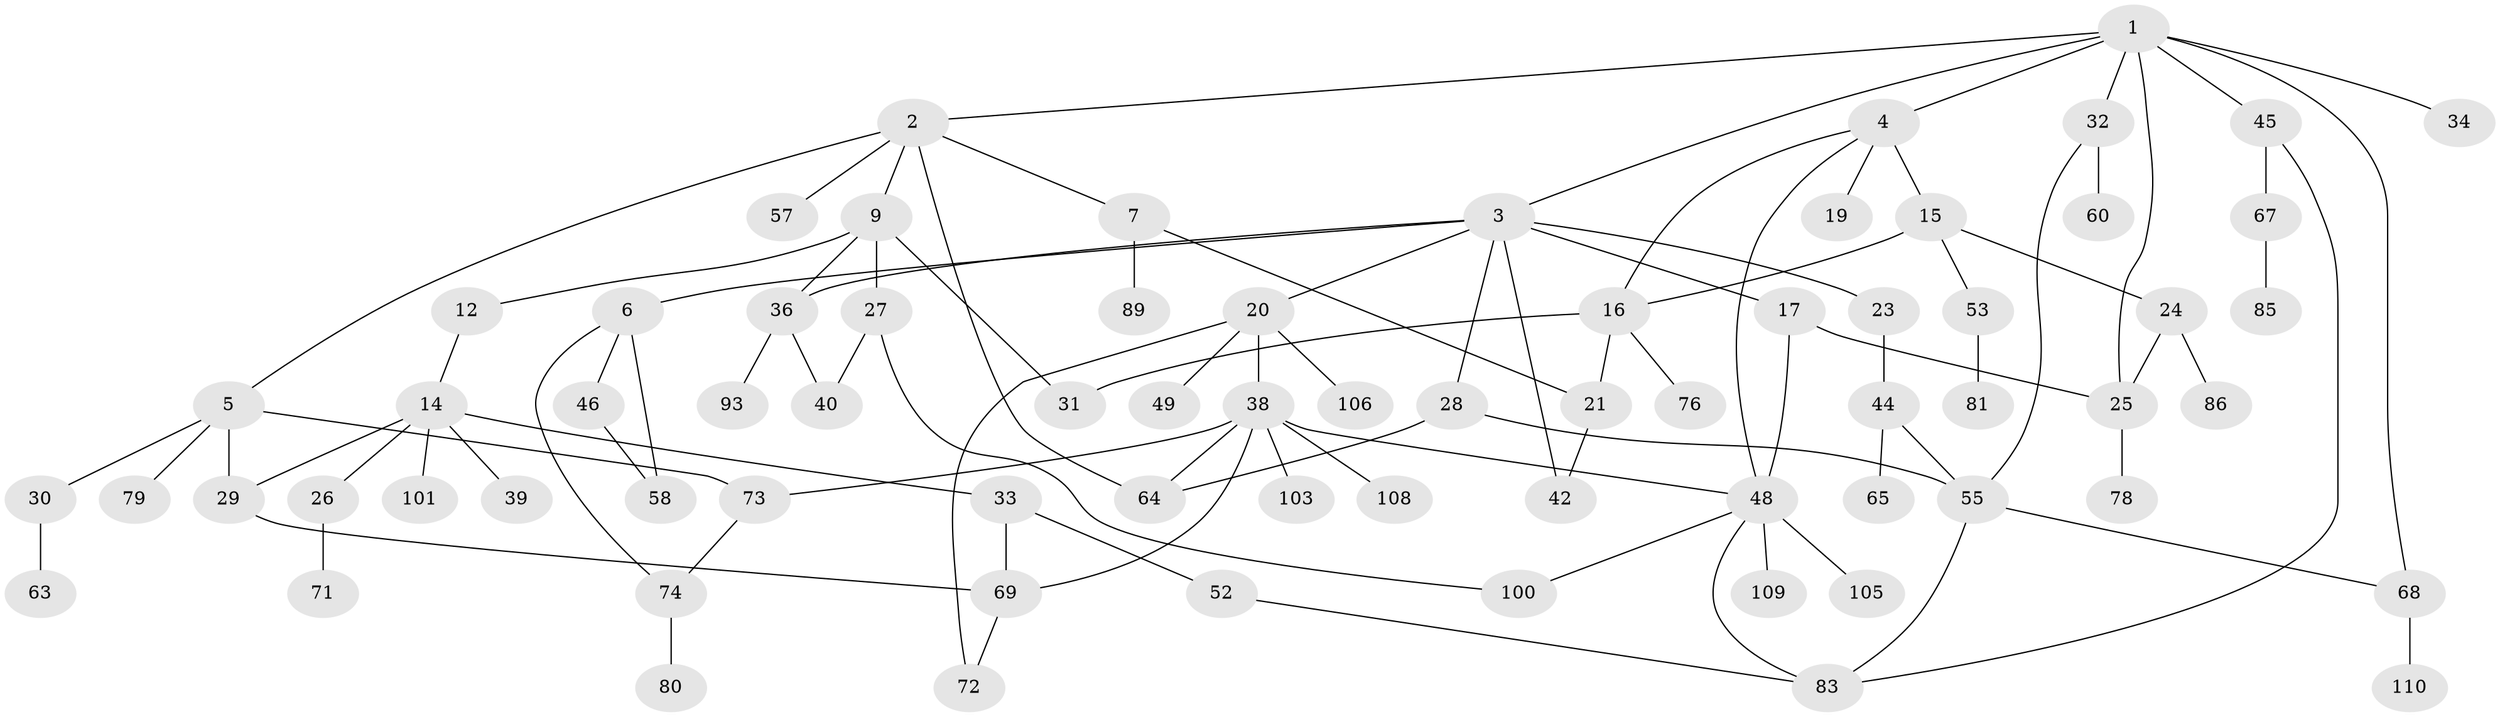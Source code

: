 // Generated by graph-tools (version 1.1) at 2025/51/02/27/25 19:51:40]
// undirected, 72 vertices, 97 edges
graph export_dot {
graph [start="1"]
  node [color=gray90,style=filled];
  1 [super="+11"];
  2 [super="+54"];
  3 [super="+8"];
  4 [super="+13"];
  5 [super="+51"];
  6 [super="+35"];
  7 [super="+59"];
  9 [super="+10"];
  12;
  14 [super="+22"];
  15 [super="+18"];
  16 [super="+37"];
  17;
  19;
  20 [super="+47"];
  21 [super="+92"];
  23 [super="+90"];
  24 [super="+62"];
  25 [super="+66"];
  26 [super="+98"];
  27;
  28 [super="+99"];
  29 [super="+96"];
  30;
  31;
  32 [super="+50"];
  33 [super="+41"];
  34;
  36 [super="+95"];
  38 [super="+43"];
  39;
  40;
  42 [super="+104"];
  44 [super="+75"];
  45 [super="+88"];
  46;
  48 [super="+82"];
  49;
  52 [super="+87"];
  53 [super="+56"];
  55;
  57;
  58 [super="+61"];
  60;
  63;
  64;
  65;
  67;
  68 [super="+84"];
  69 [super="+70"];
  71;
  72;
  73 [super="+77"];
  74 [super="+91"];
  76 [super="+102"];
  78;
  79;
  80;
  81;
  83 [super="+97"];
  85 [super="+94"];
  86;
  89;
  93 [super="+107"];
  100;
  101;
  103;
  105 [super="+111"];
  106;
  108;
  109;
  110;
  1 -- 2;
  1 -- 3;
  1 -- 4;
  1 -- 34;
  1 -- 45;
  1 -- 68;
  1 -- 32;
  1 -- 25;
  2 -- 5;
  2 -- 7;
  2 -- 9;
  2 -- 64;
  2 -- 57;
  3 -- 6;
  3 -- 23;
  3 -- 42;
  3 -- 17;
  3 -- 20;
  3 -- 28;
  3 -- 36;
  4 -- 48;
  4 -- 16;
  4 -- 19;
  4 -- 15 [weight=2];
  5 -- 30;
  5 -- 79;
  5 -- 29;
  5 -- 73;
  6 -- 46;
  6 -- 74;
  6 -- 58;
  7 -- 21;
  7 -- 89;
  9 -- 12;
  9 -- 27;
  9 -- 36;
  9 -- 31;
  12 -- 14;
  14 -- 26;
  14 -- 29;
  14 -- 33;
  14 -- 101;
  14 -- 39;
  15 -- 24;
  15 -- 16;
  15 -- 53;
  16 -- 31 [weight=2];
  16 -- 76;
  16 -- 21;
  17 -- 25;
  17 -- 48;
  20 -- 38;
  20 -- 49;
  20 -- 72;
  20 -- 106;
  21 -- 42;
  23 -- 44;
  24 -- 86;
  24 -- 25;
  25 -- 78;
  26 -- 71;
  27 -- 40;
  27 -- 100;
  28 -- 55;
  28 -- 64;
  29 -- 69;
  30 -- 63;
  32 -- 60;
  32 -- 55;
  33 -- 52;
  33 -- 69;
  36 -- 93;
  36 -- 40;
  38 -- 108;
  38 -- 64;
  38 -- 48;
  38 -- 73;
  38 -- 69;
  38 -- 103;
  44 -- 65;
  44 -- 55;
  45 -- 67;
  45 -- 83;
  46 -- 58;
  48 -- 100;
  48 -- 105;
  48 -- 109;
  48 -- 83;
  52 -- 83;
  53 -- 81;
  55 -- 83;
  55 -- 68;
  67 -- 85;
  68 -- 110;
  69 -- 72;
  73 -- 74;
  74 -- 80;
}
